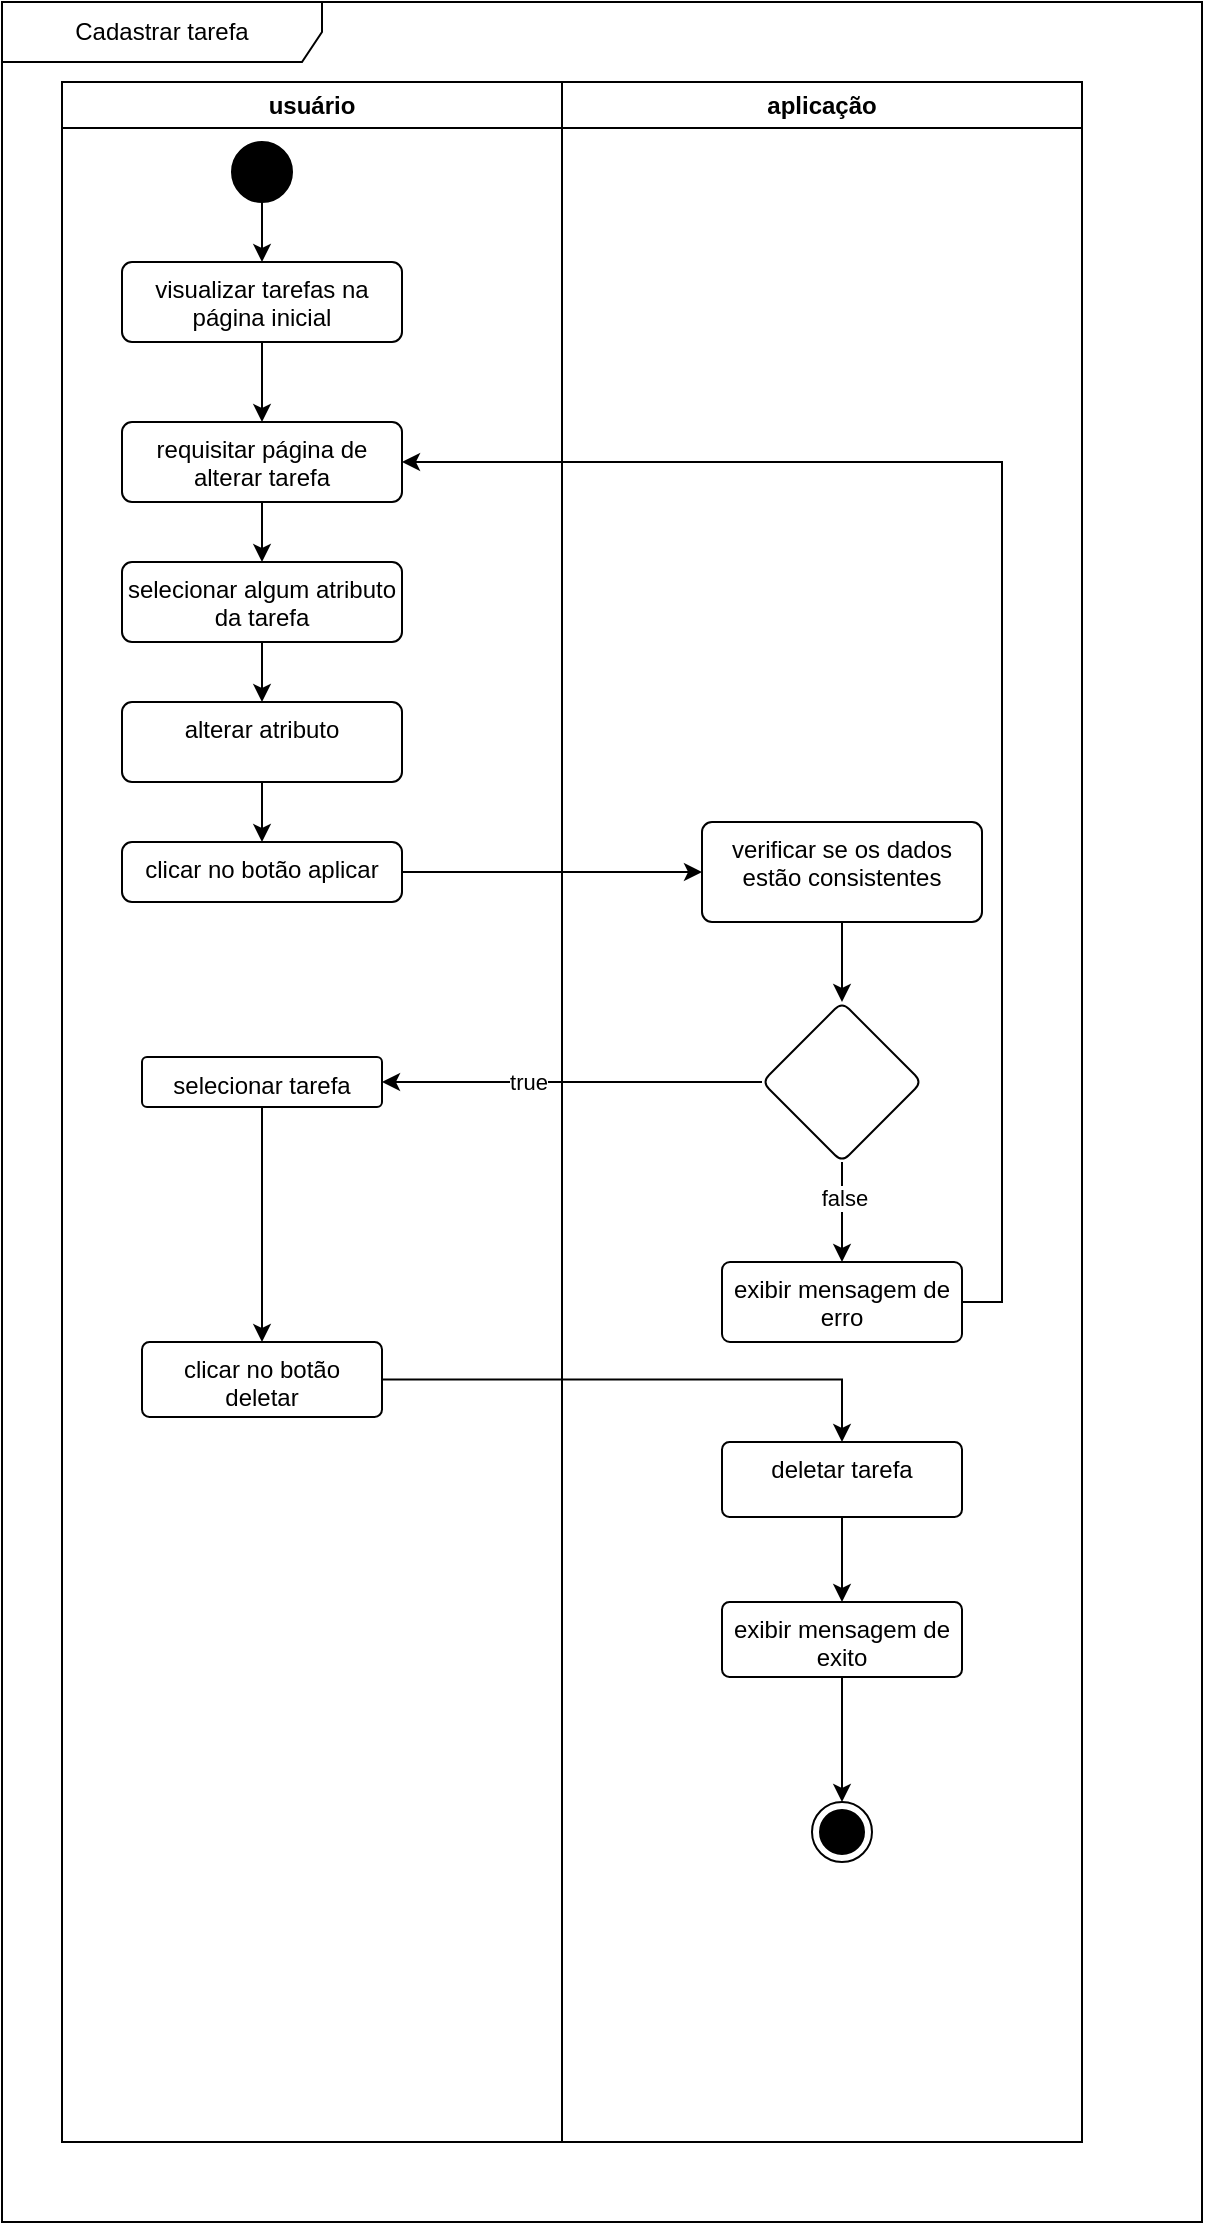 <mxfile version="24.5.3" type="device">
  <diagram id="prtHgNgQTEPvFCAcTncT" name="Page-1">
    <mxGraphModel dx="1569" dy="1183" grid="1" gridSize="10" guides="1" tooltips="1" connect="1" arrows="1" fold="1" page="1" pageScale="1" pageWidth="827" pageHeight="1169" math="0" shadow="0">
      <root>
        <mxCell id="0" />
        <mxCell id="1" parent="0" />
        <mxCell id="aTURooDjBuoHIjvPpmW2-4" value="Cadastrar tarefa" style="shape=umlFrame;whiteSpace=wrap;html=1;pointerEvents=0;recursiveResize=0;container=1;collapsible=0;width=160;" vertex="1" parent="1">
          <mxGeometry x="20" y="40" width="600" height="1110" as="geometry" />
        </mxCell>
        <mxCell id="aTURooDjBuoHIjvPpmW2-31" value="usuário" style="swimlane;whiteSpace=wrap;html=1;" vertex="1" parent="aTURooDjBuoHIjvPpmW2-4">
          <mxGeometry x="30" y="40" width="250" height="1030" as="geometry" />
        </mxCell>
        <mxCell id="aTURooDjBuoHIjvPpmW2-45" style="edgeStyle=orthogonalEdgeStyle;rounded=0;orthogonalLoop=1;jettySize=auto;html=1;" edge="1" parent="aTURooDjBuoHIjvPpmW2-31" source="aTURooDjBuoHIjvPpmW2-33" target="aTURooDjBuoHIjvPpmW2-44">
          <mxGeometry relative="1" as="geometry" />
        </mxCell>
        <mxCell id="aTURooDjBuoHIjvPpmW2-33" value="" style="ellipse;fillColor=strokeColor;html=1;" vertex="1" parent="aTURooDjBuoHIjvPpmW2-31">
          <mxGeometry x="85" y="30" width="30" height="30" as="geometry" />
        </mxCell>
        <mxCell id="aTURooDjBuoHIjvPpmW2-47" value="" style="edgeStyle=orthogonalEdgeStyle;rounded=0;orthogonalLoop=1;jettySize=auto;html=1;" edge="1" parent="aTURooDjBuoHIjvPpmW2-31" source="aTURooDjBuoHIjvPpmW2-44" target="aTURooDjBuoHIjvPpmW2-46">
          <mxGeometry relative="1" as="geometry" />
        </mxCell>
        <mxCell id="aTURooDjBuoHIjvPpmW2-44" value="visualizar tarefas na página inicial" style="html=1;align=center;verticalAlign=top;rounded=1;absoluteArcSize=1;arcSize=10;dashed=0;whiteSpace=wrap;" vertex="1" parent="aTURooDjBuoHIjvPpmW2-31">
          <mxGeometry x="30" y="90" width="140" height="40" as="geometry" />
        </mxCell>
        <mxCell id="aTURooDjBuoHIjvPpmW2-97" value="" style="edgeStyle=orthogonalEdgeStyle;rounded=0;orthogonalLoop=1;jettySize=auto;html=1;" edge="1" parent="aTURooDjBuoHIjvPpmW2-31" source="aTURooDjBuoHIjvPpmW2-46" target="aTURooDjBuoHIjvPpmW2-96">
          <mxGeometry relative="1" as="geometry" />
        </mxCell>
        <mxCell id="aTURooDjBuoHIjvPpmW2-46" value="requisitar página de alterar tarefa" style="html=1;align=center;verticalAlign=top;rounded=1;absoluteArcSize=1;arcSize=10;dashed=0;whiteSpace=wrap;" vertex="1" parent="aTURooDjBuoHIjvPpmW2-31">
          <mxGeometry x="30" y="170" width="140" height="40" as="geometry" />
        </mxCell>
        <mxCell id="aTURooDjBuoHIjvPpmW2-48" value="alterar atributo" style="html=1;align=center;verticalAlign=top;rounded=1;absoluteArcSize=1;arcSize=10;dashed=0;whiteSpace=wrap;" vertex="1" parent="aTURooDjBuoHIjvPpmW2-31">
          <mxGeometry x="30" y="310" width="140" height="40" as="geometry" />
        </mxCell>
        <mxCell id="aTURooDjBuoHIjvPpmW2-50" value="clicar no botão aplicar" style="html=1;align=center;verticalAlign=top;rounded=1;absoluteArcSize=1;arcSize=10;dashed=0;whiteSpace=wrap;" vertex="1" parent="aTURooDjBuoHIjvPpmW2-31">
          <mxGeometry x="30" y="380" width="140" height="30" as="geometry" />
        </mxCell>
        <mxCell id="aTURooDjBuoHIjvPpmW2-51" value="" style="edgeStyle=orthogonalEdgeStyle;rounded=0;orthogonalLoop=1;jettySize=auto;html=1;" edge="1" parent="aTURooDjBuoHIjvPpmW2-31" source="aTURooDjBuoHIjvPpmW2-48" target="aTURooDjBuoHIjvPpmW2-50">
          <mxGeometry relative="1" as="geometry" />
        </mxCell>
        <mxCell id="aTURooDjBuoHIjvPpmW2-102" value="" style="edgeStyle=orthogonalEdgeStyle;rounded=0;orthogonalLoop=1;jettySize=auto;html=1;" edge="1" parent="aTURooDjBuoHIjvPpmW2-31" source="aTURooDjBuoHIjvPpmW2-89" target="aTURooDjBuoHIjvPpmW2-101">
          <mxGeometry relative="1" as="geometry" />
        </mxCell>
        <mxCell id="aTURooDjBuoHIjvPpmW2-89" value="selecionar tarefa" style="whiteSpace=wrap;html=1;verticalAlign=top;rounded=1;arcSize=10;dashed=0;" vertex="1" parent="aTURooDjBuoHIjvPpmW2-31">
          <mxGeometry x="40" y="487.5" width="120" height="25" as="geometry" />
        </mxCell>
        <mxCell id="aTURooDjBuoHIjvPpmW2-100" style="edgeStyle=orthogonalEdgeStyle;rounded=0;orthogonalLoop=1;jettySize=auto;html=1;entryX=0.5;entryY=0;entryDx=0;entryDy=0;" edge="1" parent="aTURooDjBuoHIjvPpmW2-31" source="aTURooDjBuoHIjvPpmW2-96" target="aTURooDjBuoHIjvPpmW2-48">
          <mxGeometry relative="1" as="geometry" />
        </mxCell>
        <mxCell id="aTURooDjBuoHIjvPpmW2-96" value="selecionar algum atributo da tarefa" style="html=1;align=center;verticalAlign=top;rounded=1;absoluteArcSize=1;arcSize=10;dashed=0;whiteSpace=wrap;" vertex="1" parent="aTURooDjBuoHIjvPpmW2-31">
          <mxGeometry x="30" y="240" width="140" height="40" as="geometry" />
        </mxCell>
        <mxCell id="aTURooDjBuoHIjvPpmW2-101" value="clicar no botão deletar" style="whiteSpace=wrap;html=1;verticalAlign=top;rounded=1;arcSize=10;dashed=0;" vertex="1" parent="aTURooDjBuoHIjvPpmW2-31">
          <mxGeometry x="40" y="630" width="120" height="37.5" as="geometry" />
        </mxCell>
        <mxCell id="aTURooDjBuoHIjvPpmW2-63" value="aplicação" style="swimlane;whiteSpace=wrap;html=1;" vertex="1" parent="aTURooDjBuoHIjvPpmW2-4">
          <mxGeometry x="280" y="40" width="260" height="1030" as="geometry" />
        </mxCell>
        <mxCell id="aTURooDjBuoHIjvPpmW2-81" value="" style="edgeStyle=orthogonalEdgeStyle;rounded=0;orthogonalLoop=1;jettySize=auto;html=1;" edge="1" parent="aTURooDjBuoHIjvPpmW2-63" source="aTURooDjBuoHIjvPpmW2-75" target="aTURooDjBuoHIjvPpmW2-80">
          <mxGeometry relative="1" as="geometry" />
        </mxCell>
        <mxCell id="aTURooDjBuoHIjvPpmW2-75" value="verificar se os dados estão consistentes" style="html=1;align=center;verticalAlign=top;rounded=1;absoluteArcSize=1;arcSize=10;dashed=0;whiteSpace=wrap;" vertex="1" parent="aTURooDjBuoHIjvPpmW2-63">
          <mxGeometry x="70" y="370" width="140" height="50" as="geometry" />
        </mxCell>
        <mxCell id="aTURooDjBuoHIjvPpmW2-85" value="" style="edgeStyle=orthogonalEdgeStyle;rounded=0;orthogonalLoop=1;jettySize=auto;html=1;" edge="1" parent="aTURooDjBuoHIjvPpmW2-63" source="aTURooDjBuoHIjvPpmW2-80" target="aTURooDjBuoHIjvPpmW2-84">
          <mxGeometry relative="1" as="geometry" />
        </mxCell>
        <mxCell id="aTURooDjBuoHIjvPpmW2-88" value="false" style="edgeLabel;html=1;align=center;verticalAlign=middle;resizable=0;points=[];" vertex="1" connectable="0" parent="aTURooDjBuoHIjvPpmW2-85">
          <mxGeometry x="-0.3" y="1" relative="1" as="geometry">
            <mxPoint as="offset" />
          </mxGeometry>
        </mxCell>
        <mxCell id="aTURooDjBuoHIjvPpmW2-80" value="" style="rhombus;whiteSpace=wrap;html=1;verticalAlign=top;rounded=1;arcSize=10;dashed=0;" vertex="1" parent="aTURooDjBuoHIjvPpmW2-63">
          <mxGeometry x="100" y="460" width="80" height="80" as="geometry" />
        </mxCell>
        <mxCell id="aTURooDjBuoHIjvPpmW2-84" value="exibir mensagem de erro" style="whiteSpace=wrap;html=1;verticalAlign=top;rounded=1;arcSize=10;dashed=0;" vertex="1" parent="aTURooDjBuoHIjvPpmW2-63">
          <mxGeometry x="80" y="590" width="120" height="40" as="geometry" />
        </mxCell>
        <mxCell id="aTURooDjBuoHIjvPpmW2-106" value="" style="edgeStyle=orthogonalEdgeStyle;rounded=0;orthogonalLoop=1;jettySize=auto;html=1;" edge="1" parent="aTURooDjBuoHIjvPpmW2-63" source="aTURooDjBuoHIjvPpmW2-103" target="aTURooDjBuoHIjvPpmW2-105">
          <mxGeometry relative="1" as="geometry" />
        </mxCell>
        <mxCell id="aTURooDjBuoHIjvPpmW2-103" value="deletar tarefa" style="whiteSpace=wrap;html=1;verticalAlign=top;rounded=1;arcSize=10;dashed=0;" vertex="1" parent="aTURooDjBuoHIjvPpmW2-63">
          <mxGeometry x="80" y="680" width="120" height="37.5" as="geometry" />
        </mxCell>
        <mxCell id="aTURooDjBuoHIjvPpmW2-110" value="" style="edgeStyle=orthogonalEdgeStyle;rounded=0;orthogonalLoop=1;jettySize=auto;html=1;" edge="1" parent="aTURooDjBuoHIjvPpmW2-63" source="aTURooDjBuoHIjvPpmW2-105" target="aTURooDjBuoHIjvPpmW2-109">
          <mxGeometry relative="1" as="geometry" />
        </mxCell>
        <mxCell id="aTURooDjBuoHIjvPpmW2-105" value="exibir mensagem de exito" style="whiteSpace=wrap;html=1;verticalAlign=top;rounded=1;arcSize=10;dashed=0;" vertex="1" parent="aTURooDjBuoHIjvPpmW2-63">
          <mxGeometry x="80" y="760" width="120" height="37.5" as="geometry" />
        </mxCell>
        <mxCell id="aTURooDjBuoHIjvPpmW2-109" value="" style="ellipse;html=1;shape=endState;fillColor=strokeColor;" vertex="1" parent="aTURooDjBuoHIjvPpmW2-63">
          <mxGeometry x="125" y="860" width="30" height="30" as="geometry" />
        </mxCell>
        <mxCell id="aTURooDjBuoHIjvPpmW2-76" value="" style="edgeStyle=orthogonalEdgeStyle;rounded=0;orthogonalLoop=1;jettySize=auto;html=1;" edge="1" parent="aTURooDjBuoHIjvPpmW2-4" source="aTURooDjBuoHIjvPpmW2-50" target="aTURooDjBuoHIjvPpmW2-75">
          <mxGeometry relative="1" as="geometry" />
        </mxCell>
        <mxCell id="aTURooDjBuoHIjvPpmW2-90" value="" style="edgeStyle=orthogonalEdgeStyle;rounded=0;orthogonalLoop=1;jettySize=auto;html=1;" edge="1" parent="aTURooDjBuoHIjvPpmW2-4" source="aTURooDjBuoHIjvPpmW2-80" target="aTURooDjBuoHIjvPpmW2-89">
          <mxGeometry relative="1" as="geometry" />
        </mxCell>
        <mxCell id="aTURooDjBuoHIjvPpmW2-91" value="true" style="edgeLabel;html=1;align=center;verticalAlign=middle;resizable=0;points=[];" vertex="1" connectable="0" parent="aTURooDjBuoHIjvPpmW2-90">
          <mxGeometry x="0.231" relative="1" as="geometry">
            <mxPoint as="offset" />
          </mxGeometry>
        </mxCell>
        <mxCell id="aTURooDjBuoHIjvPpmW2-87" style="edgeStyle=orthogonalEdgeStyle;rounded=0;orthogonalLoop=1;jettySize=auto;html=1;entryX=1;entryY=0.5;entryDx=0;entryDy=0;exitX=1;exitY=0.5;exitDx=0;exitDy=0;" edge="1" parent="aTURooDjBuoHIjvPpmW2-4" source="aTURooDjBuoHIjvPpmW2-84" target="aTURooDjBuoHIjvPpmW2-46">
          <mxGeometry relative="1" as="geometry" />
        </mxCell>
        <mxCell id="aTURooDjBuoHIjvPpmW2-104" value="" style="edgeStyle=orthogonalEdgeStyle;rounded=0;orthogonalLoop=1;jettySize=auto;html=1;" edge="1" parent="aTURooDjBuoHIjvPpmW2-4" source="aTURooDjBuoHIjvPpmW2-101" target="aTURooDjBuoHIjvPpmW2-103">
          <mxGeometry relative="1" as="geometry" />
        </mxCell>
      </root>
    </mxGraphModel>
  </diagram>
</mxfile>
